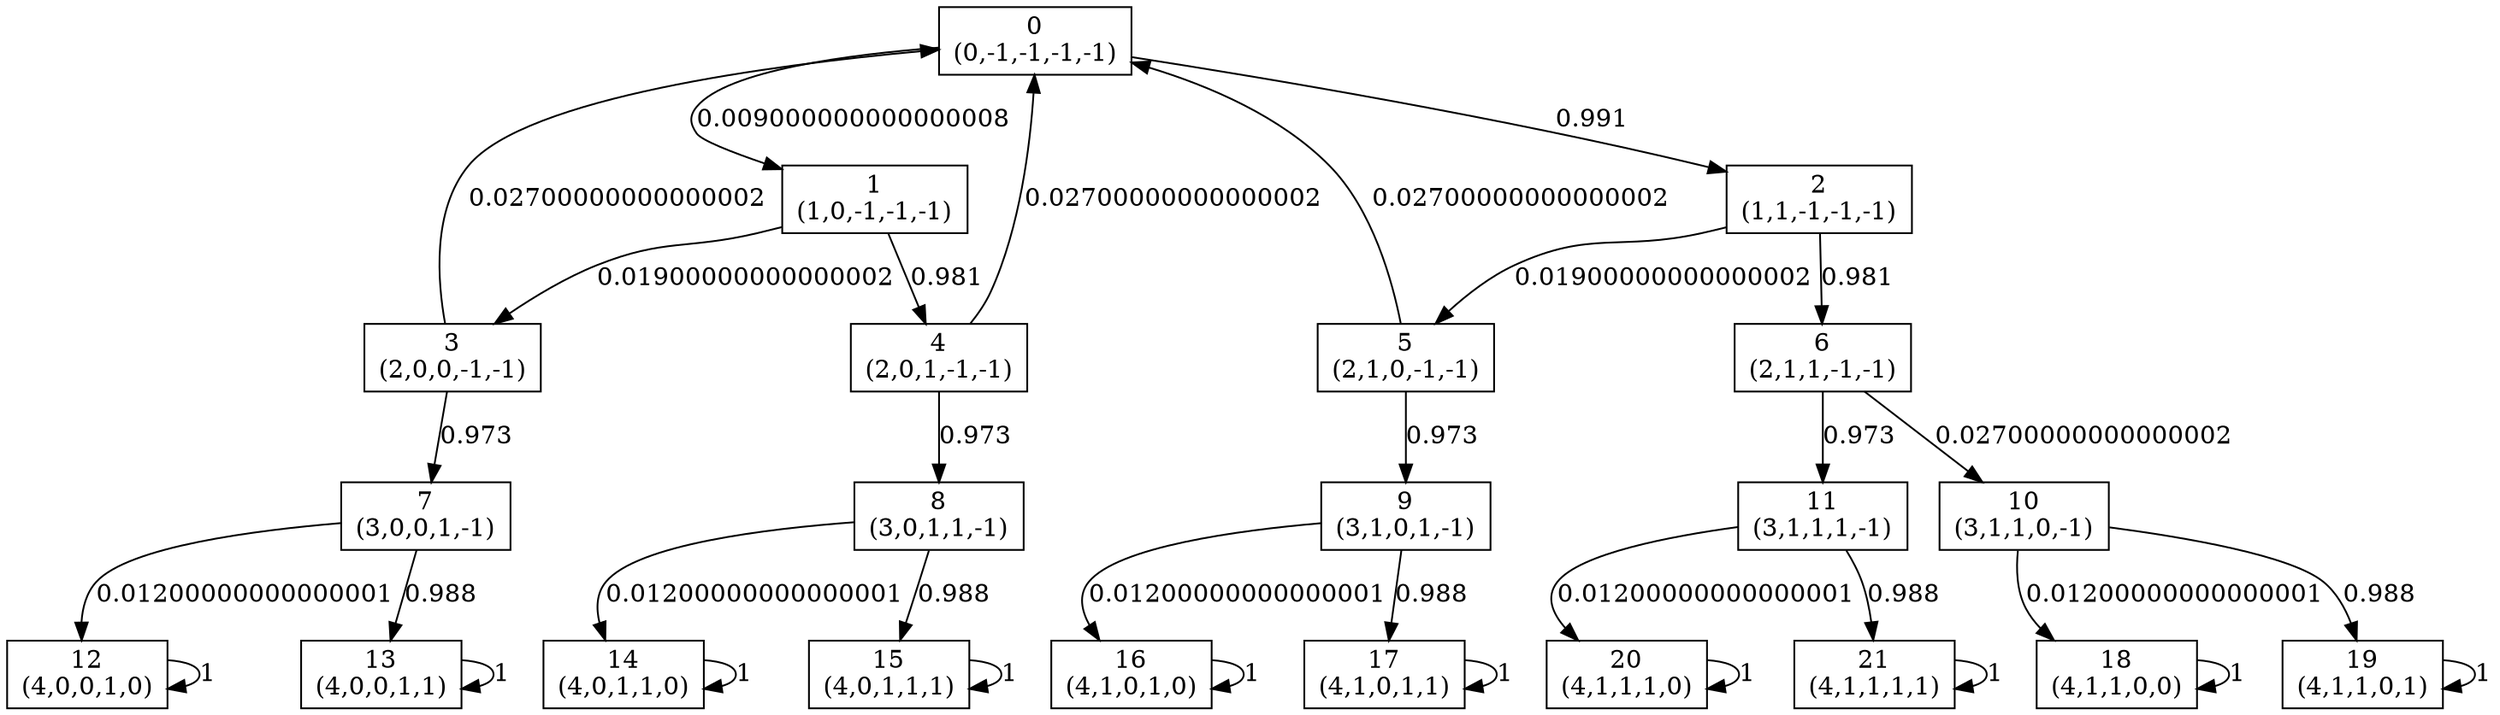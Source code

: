 digraph P {
node [shape=box];
0 -> 1 [ label="0.009000000000000008" ];
0 -> 2 [ label="0.991" ];
1 -> 3 [ label="0.01900000000000002" ];
1 -> 4 [ label="0.981" ];
2 -> 5 [ label="0.01900000000000002" ];
2 -> 6 [ label="0.981" ];
3 -> 0 [ label="0.02700000000000002" ];
3 -> 7 [ label="0.973" ];
4 -> 0 [ label="0.02700000000000002" ];
4 -> 8 [ label="0.973" ];
5 -> 0 [ label="0.02700000000000002" ];
5 -> 9 [ label="0.973" ];
6 -> 10 [ label="0.02700000000000002" ];
6 -> 11 [ label="0.973" ];
7 -> 12 [ label="0.01200000000000001" ];
7 -> 13 [ label="0.988" ];
8 -> 14 [ label="0.01200000000000001" ];
8 -> 15 [ label="0.988" ];
9 -> 16 [ label="0.01200000000000001" ];
9 -> 17 [ label="0.988" ];
10 -> 18 [ label="0.01200000000000001" ];
10 -> 19 [ label="0.988" ];
11 -> 20 [ label="0.01200000000000001" ];
11 -> 21 [ label="0.988" ];
12 -> 12 [ label="1" ];
13 -> 13 [ label="1" ];
14 -> 14 [ label="1" ];
15 -> 15 [ label="1" ];
16 -> 16 [ label="1" ];
17 -> 17 [ label="1" ];
18 -> 18 [ label="1" ];
19 -> 19 [ label="1" ];
20 -> 20 [ label="1" ];
21 -> 21 [ label="1" ];
0 [label="0\n(0,-1,-1,-1,-1)"];
1 [label="1\n(1,0,-1,-1,-1)"];
2 [label="2\n(1,1,-1,-1,-1)"];
3 [label="3\n(2,0,0,-1,-1)"];
4 [label="4\n(2,0,1,-1,-1)"];
5 [label="5\n(2,1,0,-1,-1)"];
6 [label="6\n(2,1,1,-1,-1)"];
7 [label="7\n(3,0,0,1,-1)"];
8 [label="8\n(3,0,1,1,-1)"];
9 [label="9\n(3,1,0,1,-1)"];
10 [label="10\n(3,1,1,0,-1)"];
11 [label="11\n(3,1,1,1,-1)"];
12 [label="12\n(4,0,0,1,0)"];
13 [label="13\n(4,0,0,1,1)"];
14 [label="14\n(4,0,1,1,0)"];
15 [label="15\n(4,0,1,1,1)"];
16 [label="16\n(4,1,0,1,0)"];
17 [label="17\n(4,1,0,1,1)"];
18 [label="18\n(4,1,1,0,0)"];
19 [label="19\n(4,1,1,0,1)"];
20 [label="20\n(4,1,1,1,0)"];
21 [label="21\n(4,1,1,1,1)"];
}
